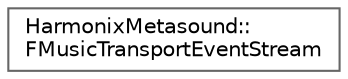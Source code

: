 digraph "Graphical Class Hierarchy"
{
 // INTERACTIVE_SVG=YES
 // LATEX_PDF_SIZE
  bgcolor="transparent";
  edge [fontname=Helvetica,fontsize=10,labelfontname=Helvetica,labelfontsize=10];
  node [fontname=Helvetica,fontsize=10,shape=box,height=0.2,width=0.4];
  rankdir="LR";
  Node0 [id="Node000000",label="HarmonixMetasound::\lFMusicTransportEventStream",height=0.2,width=0.4,color="grey40", fillcolor="white", style="filled",URL="$d7/d22/classHarmonixMetasound_1_1FMusicTransportEventStream.html",tooltip=" "];
}
